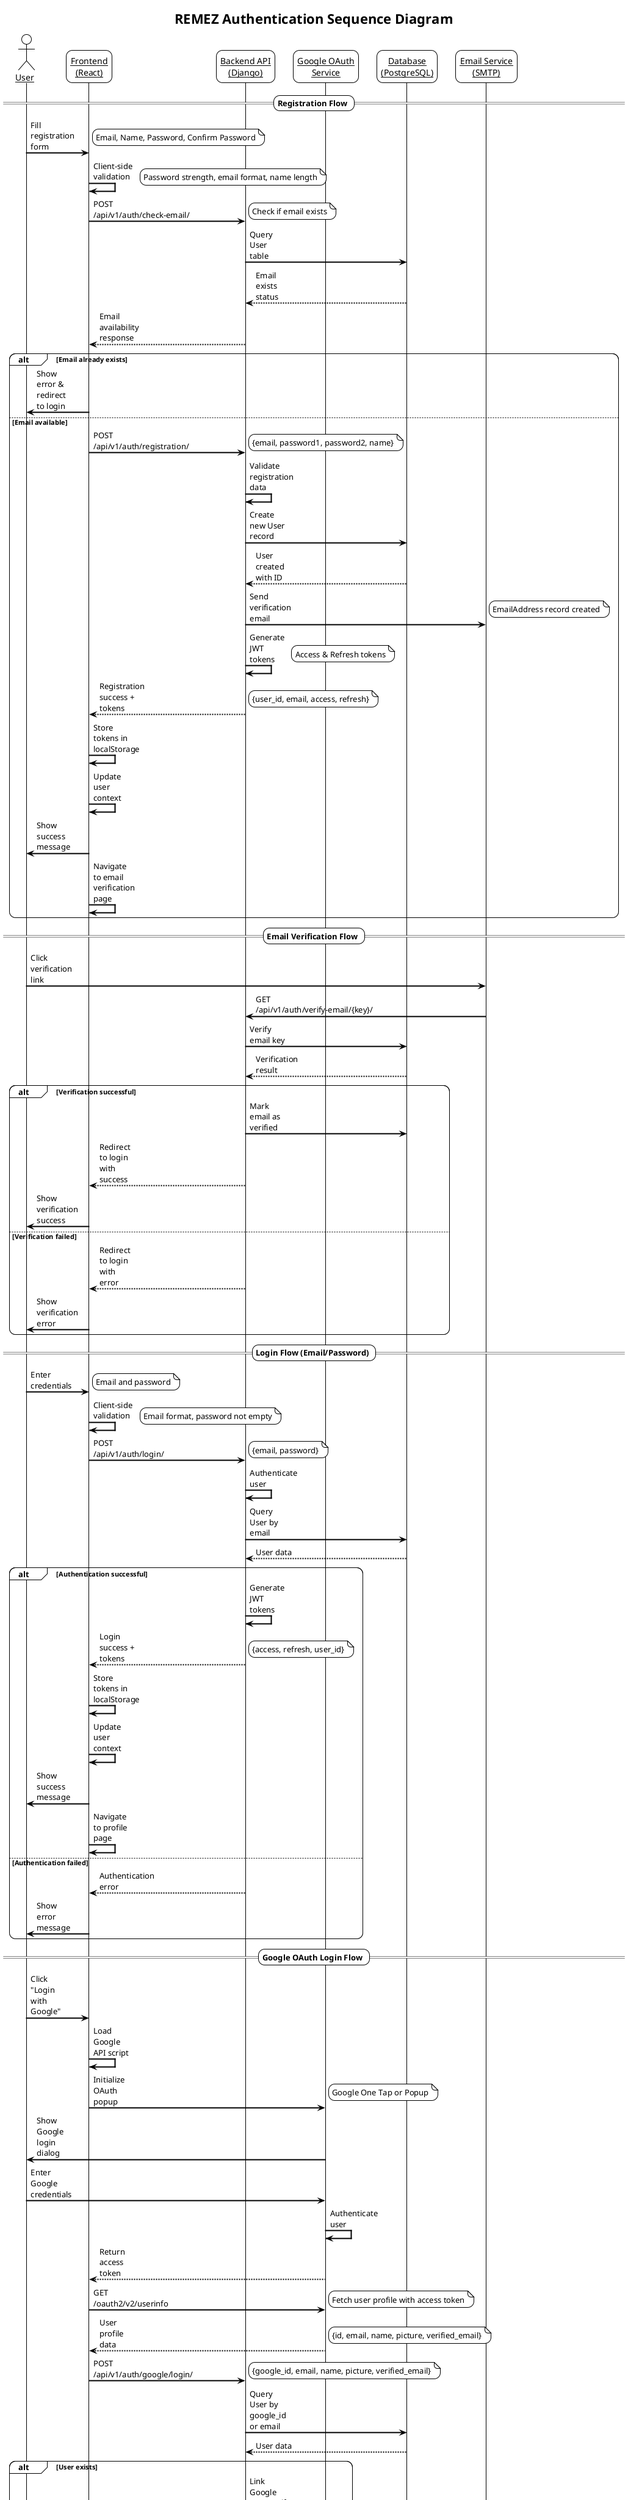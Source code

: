 @startuml REMEZ_Authentication_Sequence_Diagram
!theme plain
skinparam backgroundColor #FFFFFF
skinparam sequenceArrowThickness 2
skinparam roundcorner 20
skinparam maxmessagesize 60
skinparam sequenceParticipant underline

title REMEZ Authentication Sequence Diagram
note top : **REMEZ - Drug Safety Analysis System**\nAuthentication Flow Sequence Diagram

' ==========================================
' Participants
' ==========================================

actor "User" as user
participant "Frontend\n(React)" as frontend
participant "Backend API\n(Django)" as backend
participant "Google OAuth\nService" as google
participant "Database\n(PostgreSQL)" as db
participant "Email Service\n(SMTP)" as email

' ==========================================
' Registration Flow
' ==========================================

== Registration Flow ==

user -> frontend: Fill registration form
note right: Email, Name, Password, Confirm Password

frontend -> frontend: Client-side validation
note right: Password strength, email format, name length

frontend -> backend: POST /api/v1/auth/check-email/
note right: Check if email exists

backend -> db: Query User table
db --> backend: Email exists status
backend --> frontend: Email availability response

alt Email already exists
    frontend -> user: Show error & redirect to login
else Email available
    frontend -> backend: POST /api/v1/auth/registration/
    note right: {email, password1, password2, name}
    
    backend -> backend: Validate registration data
    backend -> db: Create new User record
    db --> backend: User created with ID
    
    backend -> email: Send verification email
    note right: EmailAddress record created
    
    backend -> backend: Generate JWT tokens
    note right: Access & Refresh tokens
    
    backend --> frontend: Registration success + tokens
    note right: {user_id, email, access, refresh}
    
    frontend -> frontend: Store tokens in localStorage
    frontend -> frontend: Update user context
    frontend -> user: Show success message
    frontend -> frontend: Navigate to email verification page
end

' ==========================================
' Email Verification Flow
' ==========================================

== Email Verification Flow ==

user -> email: Click verification link
email -> backend: GET /api/v1/auth/verify-email/{key}/
backend -> db: Verify email key
db --> backend: Verification result

alt Verification successful
    backend -> db: Mark email as verified
    backend --> frontend: Redirect to login with success
    frontend -> user: Show verification success
else Verification failed
    backend --> frontend: Redirect to login with error
    frontend -> user: Show verification error
end

' ==========================================
' Login Flow (Email/Password)
' ==========================================

== Login Flow (Email/Password) ==

user -> frontend: Enter credentials
note right: Email and password

frontend -> frontend: Client-side validation
note right: Email format, password not empty

frontend -> backend: POST /api/v1/auth/login/
note right: {email, password}

backend -> backend: Authenticate user
backend -> db: Query User by email
db --> backend: User data

alt Authentication successful
    backend -> backend: Generate JWT tokens
    backend --> frontend: Login success + tokens
    note right: {access, refresh, user_id}
    
    frontend -> frontend: Store tokens in localStorage
    frontend -> frontend: Update user context
    frontend -> user: Show success message
    frontend -> frontend: Navigate to profile page
else Authentication failed
    backend --> frontend: Authentication error
    frontend -> user: Show error message
end

' ==========================================
' Google OAuth Login Flow
' ==========================================

== Google OAuth Login Flow ==

user -> frontend: Click "Login with Google"
frontend -> frontend: Load Google API script
frontend -> google: Initialize OAuth popup
note right: Google One Tap or Popup

google -> user: Show Google login dialog
user -> google: Enter Google credentials
google -> google: Authenticate user
google --> frontend: Return access token

frontend -> google: GET /oauth2/v2/userinfo
note right: Fetch user profile with access token
google --> frontend: User profile data
note right: {id, email, name, picture, verified_email}

frontend -> backend: POST /api/v1/auth/google/login/
note right: {google_id, email, name, picture, verified_email}

backend -> db: Query User by google_id or email
db --> backend: User data

alt User exists
    backend -> backend: Link Google account if needed
    backend -> backend: Generate JWT tokens
    backend --> frontend: Login success + tokens
    note right: {access, refresh, user}
    
    frontend -> frontend: Store tokens in localStorage
    frontend -> frontend: Update user context
    frontend -> user: Show success message
    frontend -> frontend: Navigate to profile page
else User not found
    backend --> frontend: User not found error
    frontend -> user: Show "Please register first" message
end

' ==========================================
' Google OAuth Registration Flow
' ==========================================

== Google OAuth Registration Flow ==

user -> frontend: Click "Register with Google"
frontend -> frontend: Load Google API script
frontend -> google: Initialize OAuth popup

google -> user: Show Google login dialog
user -> google: Enter Google credentials
google -> google: Authenticate user
google --> frontend: Return access token

frontend -> google: GET /oauth2/v2/userinfo
google --> frontend: User profile data

frontend -> backend: POST /api/v1/auth/google/register/
note right: {google_id, email, name, picture, verified_email}

backend -> db: Check if user exists
db --> backend: User existence status

alt User already exists
    backend --> frontend: Conflict error
    frontend -> user: Show "Account exists, please login" message
else User available
    backend -> db: Create new User with Google ID
    db --> backend: User created
    
    backend -> db: Mark email as verified
    note right: If Google email is verified
    
    backend -> backend: Generate JWT tokens
    backend --> frontend: Registration success + tokens
    note right: {access, refresh, user}
    
    frontend -> frontend: Store tokens in localStorage
    frontend -> frontend: Update user context
    frontend -> user: Show success message
    frontend -> frontend: Navigate to profile page
end

' ==========================================
' Token Refresh Flow
' ==========================================

== Token Refresh Flow ==

frontend -> backend: API request with expired token
backend -> backend: Validate JWT token
backend --> frontend: 401 Unauthorized

frontend -> frontend: Check for refresh token
frontend -> backend: POST /api/v1/auth/token/refresh/
note right: {refresh: refresh_token}

backend -> backend: Validate refresh token
backend -> backend: Generate new access token

alt Refresh successful
    backend --> frontend: New access token
    frontend -> frontend: Update stored token
    frontend -> backend: Retry original request
    backend --> frontend: Original request response
else Refresh failed
    backend --> frontend: Refresh token invalid
    frontend -> frontend: Clear all tokens
    frontend -> frontend: Redirect to login page
end

' ==========================================
' Password Reset Flow
' ==========================================

== Password Reset Flow ==

user -> frontend: Click "Forgot Password"
frontend -> user: Show password reset form
user -> frontend: Enter email address

frontend -> backend: POST /api/v1/auth/password/reset/
note right: {email}

backend -> db: Find user by email
db --> backend: User data

alt User exists
    backend -> email: Send password reset email
    backend --> frontend: Reset email sent confirmation
    frontend -> user: Show "Check your email" message
    
    user -> email: Click reset link
    email -> backend: GET /reset-password/{uidb64}/{token}/
    backend -> backend: Validate reset token
    backend --> frontend: Redirect to reset form
    
    user -> frontend: Enter new password
    frontend -> backend: POST /api/v1/auth/password/reset/confirm/
    note right: {uid, token, new_password1, new_password2}
    
    backend -> backend: Validate reset data
    backend -> db: Update user password
    backend --> frontend: Password reset success
    frontend -> user: Show success & redirect to login
else User not found
    backend --> frontend: User not found
    frontend -> user: Show "Email not found" message
end

' ==========================================
' Logout Flow
' ==========================================

== Logout Flow ==

user -> frontend: Click logout
frontend -> frontend: Clear localStorage tokens
frontend -> frontend: Clear user context
frontend -> frontend: Redirect to login page
frontend -> user: Show logout confirmation

' ==========================================
' Session Validation Flow
' ==========================================

== Session Validation Flow ==

frontend -> frontend: Check for stored token
alt Token exists
    frontend -> backend: GET /api/v1/auth/user/
    note right: Validate current session
    
    backend -> backend: Validate JWT token
    backend -> db: Get user data
    db --> backend: User information
    
    alt Token valid
        backend --> frontend: User data
        frontend -> frontend: Update user context
        frontend -> frontend: Allow access to protected routes
    else Token invalid
        backend --> frontend: 401 Unauthorized
        frontend -> frontend: Clear tokens
        frontend -> frontend: Redirect to login
    end
else No token
    frontend -> frontend: Redirect to login page
end

@enduml
